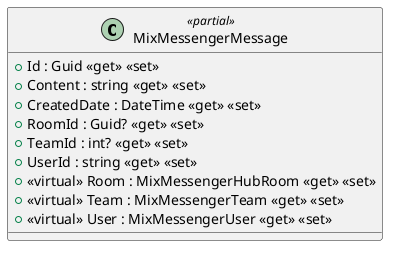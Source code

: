 @startuml
class MixMessengerMessage <<partial>> {
    + Id : Guid <<get>> <<set>>
    + Content : string <<get>> <<set>>
    + CreatedDate : DateTime <<get>> <<set>>
    + RoomId : Guid? <<get>> <<set>>
    + TeamId : int? <<get>> <<set>>
    + UserId : string <<get>> <<set>>
    + <<virtual>> Room : MixMessengerHubRoom <<get>> <<set>>
    + <<virtual>> Team : MixMessengerTeam <<get>> <<set>>
    + <<virtual>> User : MixMessengerUser <<get>> <<set>>
}
@enduml

